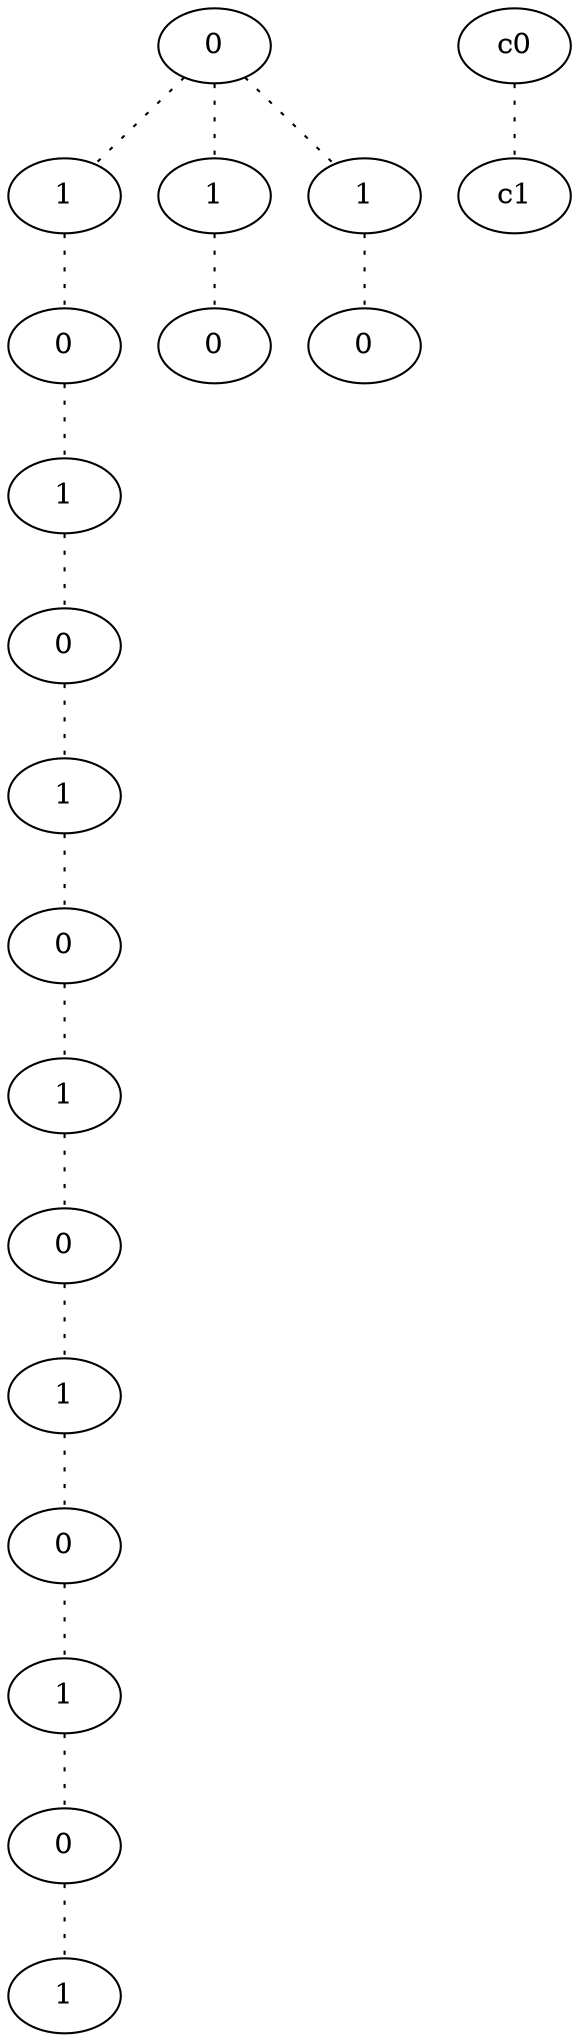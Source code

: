 graph {
a0[label=0];
a1[label=1];
a2[label=0];
a3[label=1];
a4[label=0];
a5[label=1];
a6[label=0];
a7[label=1];
a8[label=0];
a9[label=1];
a10[label=0];
a11[label=1];
a12[label=0];
a13[label=1];
a14[label=1];
a15[label=0];
a16[label=1];
a17[label=0];
a0 -- a1 [style=dotted];
a0 -- a14 [style=dotted];
a0 -- a16 [style=dotted];
a1 -- a2 [style=dotted];
a2 -- a3 [style=dotted];
a3 -- a4 [style=dotted];
a4 -- a5 [style=dotted];
a5 -- a6 [style=dotted];
a6 -- a7 [style=dotted];
a7 -- a8 [style=dotted];
a8 -- a9 [style=dotted];
a9 -- a10 [style=dotted];
a10 -- a11 [style=dotted];
a11 -- a12 [style=dotted];
a12 -- a13 [style=dotted];
a14 -- a15 [style=dotted];
a16 -- a17 [style=dotted];
c0 -- c1 [style=dotted];
}

